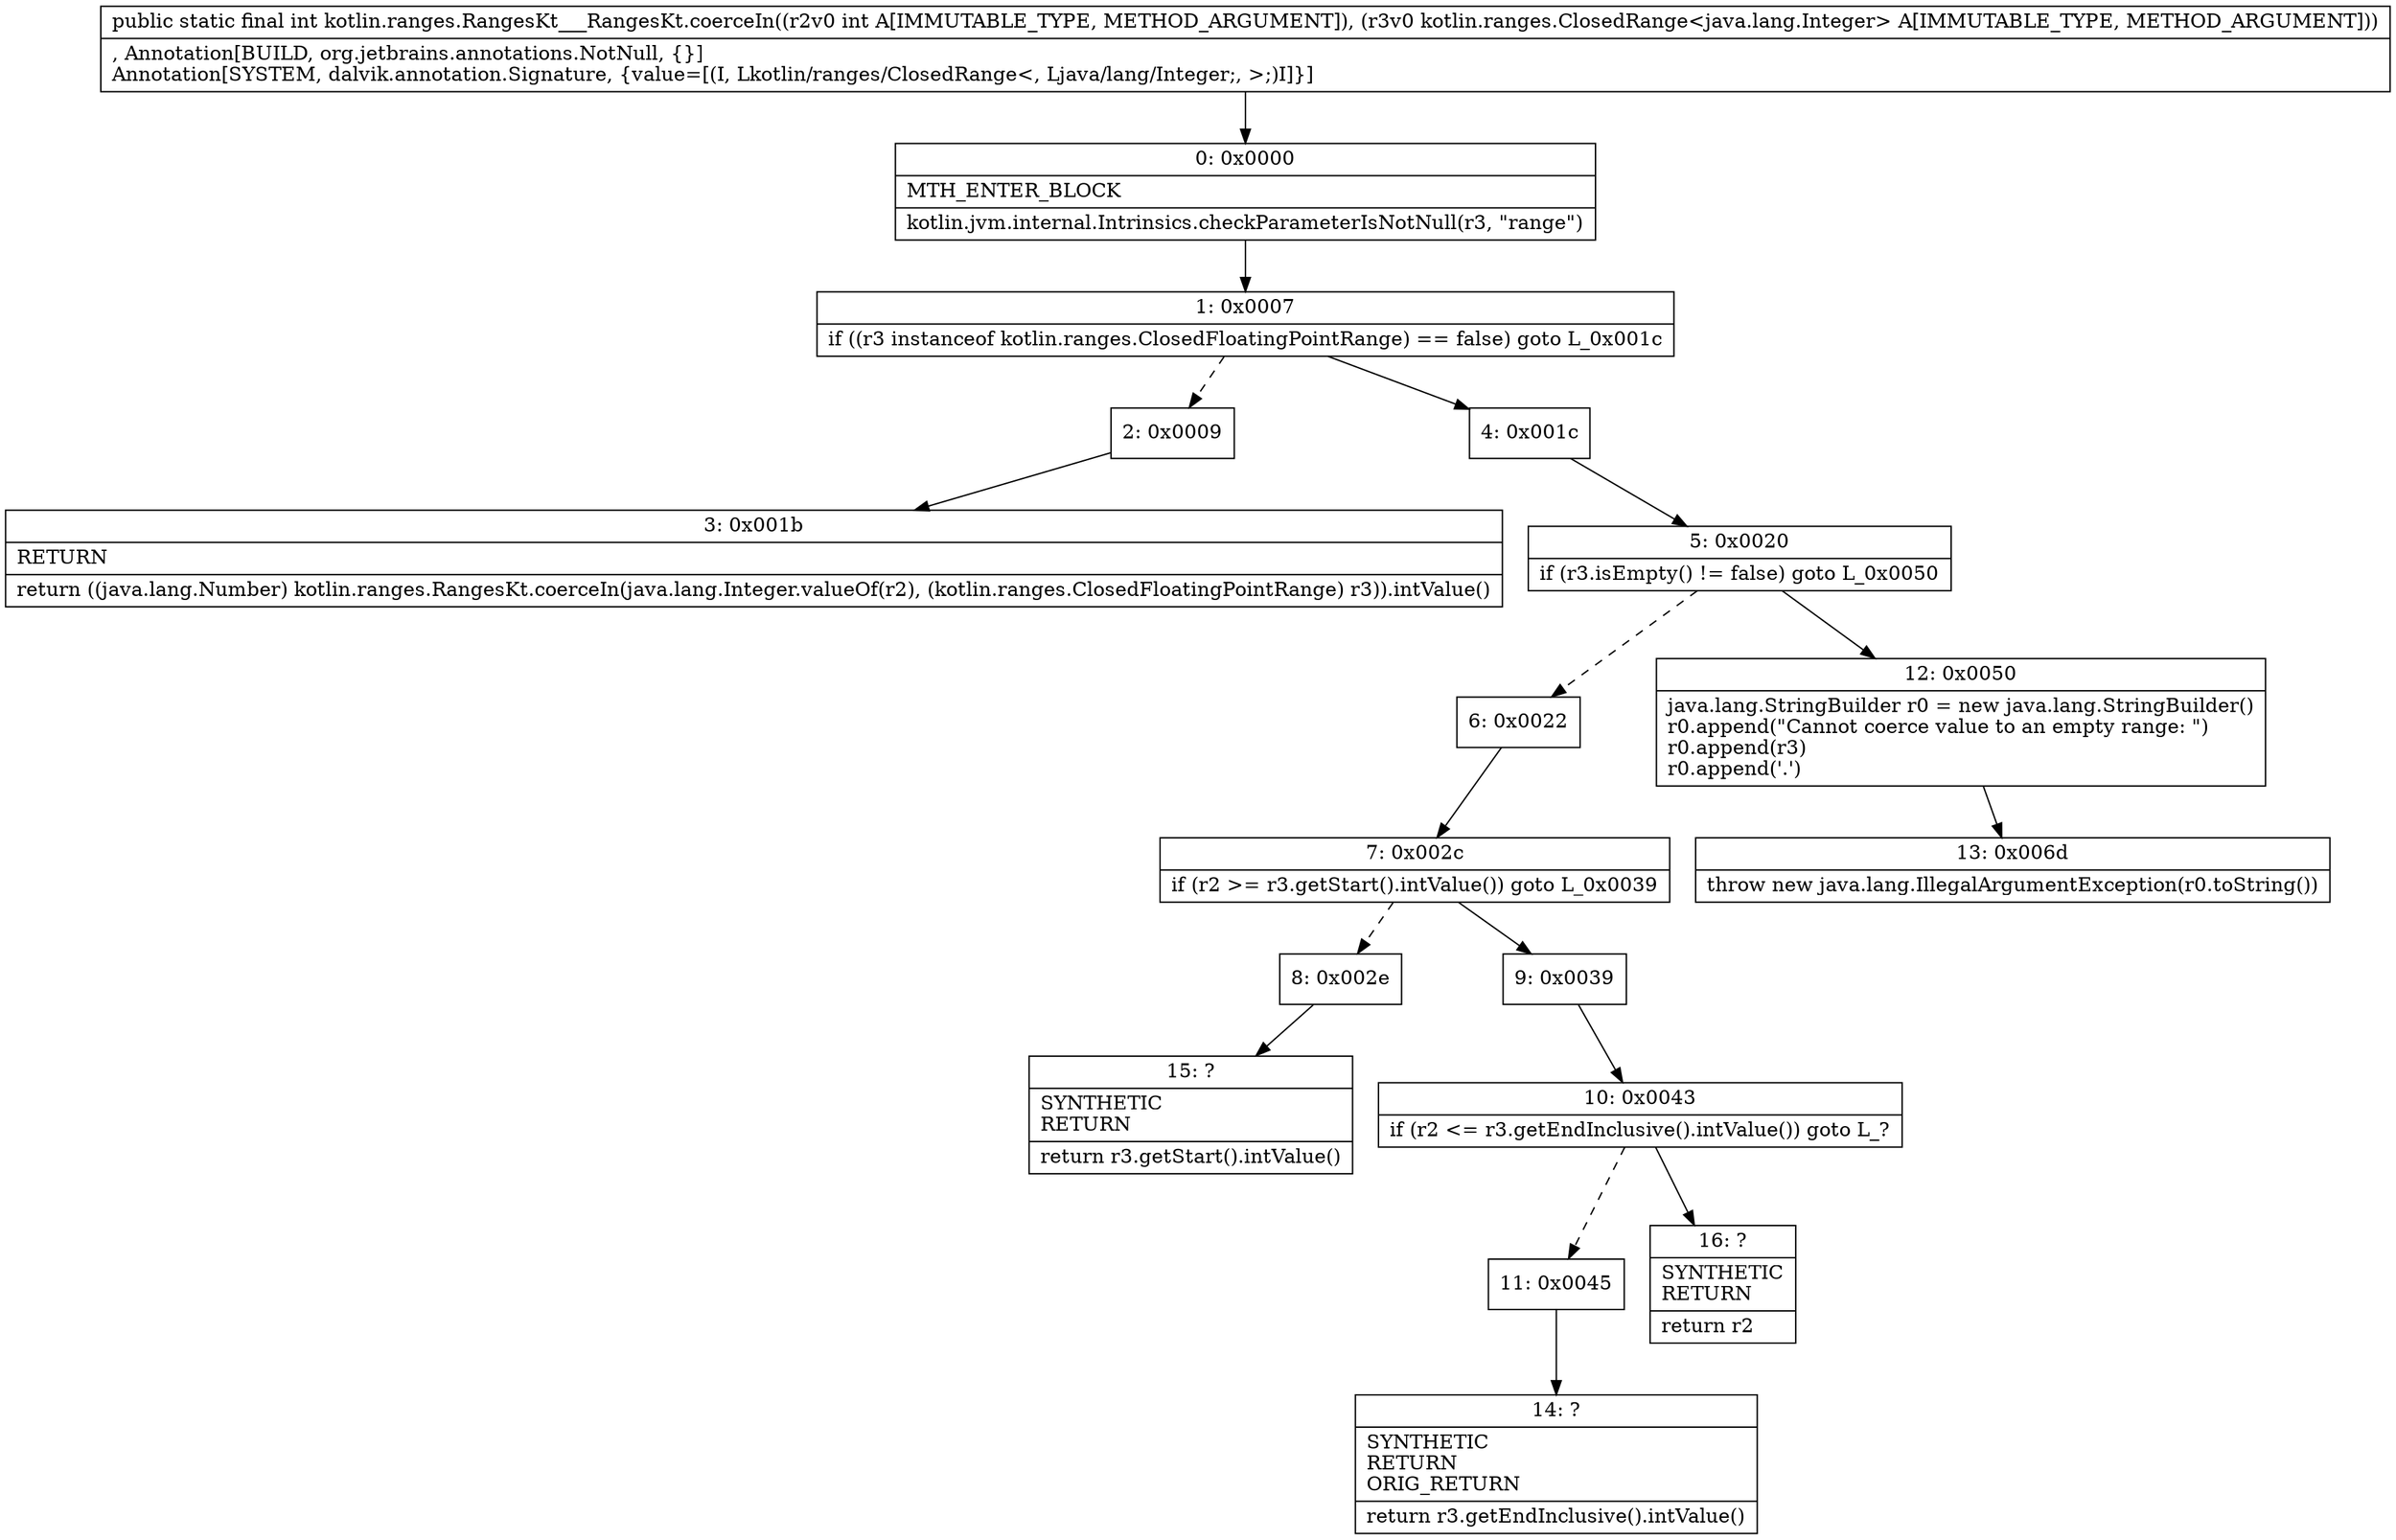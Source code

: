 digraph "CFG forkotlin.ranges.RangesKt___RangesKt.coerceIn(ILkotlin\/ranges\/ClosedRange;)I" {
Node_0 [shape=record,label="{0\:\ 0x0000|MTH_ENTER_BLOCK\l|kotlin.jvm.internal.Intrinsics.checkParameterIsNotNull(r3, \"range\")\l}"];
Node_1 [shape=record,label="{1\:\ 0x0007|if ((r3 instanceof kotlin.ranges.ClosedFloatingPointRange) == false) goto L_0x001c\l}"];
Node_2 [shape=record,label="{2\:\ 0x0009}"];
Node_3 [shape=record,label="{3\:\ 0x001b|RETURN\l|return ((java.lang.Number) kotlin.ranges.RangesKt.coerceIn(java.lang.Integer.valueOf(r2), (kotlin.ranges.ClosedFloatingPointRange) r3)).intValue()\l}"];
Node_4 [shape=record,label="{4\:\ 0x001c}"];
Node_5 [shape=record,label="{5\:\ 0x0020|if (r3.isEmpty() != false) goto L_0x0050\l}"];
Node_6 [shape=record,label="{6\:\ 0x0022}"];
Node_7 [shape=record,label="{7\:\ 0x002c|if (r2 \>= r3.getStart().intValue()) goto L_0x0039\l}"];
Node_8 [shape=record,label="{8\:\ 0x002e}"];
Node_9 [shape=record,label="{9\:\ 0x0039}"];
Node_10 [shape=record,label="{10\:\ 0x0043|if (r2 \<= r3.getEndInclusive().intValue()) goto L_?\l}"];
Node_11 [shape=record,label="{11\:\ 0x0045}"];
Node_12 [shape=record,label="{12\:\ 0x0050|java.lang.StringBuilder r0 = new java.lang.StringBuilder()\lr0.append(\"Cannot coerce value to an empty range: \")\lr0.append(r3)\lr0.append('.')\l}"];
Node_13 [shape=record,label="{13\:\ 0x006d|throw new java.lang.IllegalArgumentException(r0.toString())\l}"];
Node_14 [shape=record,label="{14\:\ ?|SYNTHETIC\lRETURN\lORIG_RETURN\l|return r3.getEndInclusive().intValue()\l}"];
Node_15 [shape=record,label="{15\:\ ?|SYNTHETIC\lRETURN\l|return r3.getStart().intValue()\l}"];
Node_16 [shape=record,label="{16\:\ ?|SYNTHETIC\lRETURN\l|return r2\l}"];
MethodNode[shape=record,label="{public static final int kotlin.ranges.RangesKt___RangesKt.coerceIn((r2v0 int A[IMMUTABLE_TYPE, METHOD_ARGUMENT]), (r3v0 kotlin.ranges.ClosedRange\<java.lang.Integer\> A[IMMUTABLE_TYPE, METHOD_ARGUMENT]))  | , Annotation[BUILD, org.jetbrains.annotations.NotNull, \{\}]\lAnnotation[SYSTEM, dalvik.annotation.Signature, \{value=[(I, Lkotlin\/ranges\/ClosedRange\<, Ljava\/lang\/Integer;, \>;)I]\}]\l}"];
MethodNode -> Node_0;
Node_0 -> Node_1;
Node_1 -> Node_2[style=dashed];
Node_1 -> Node_4;
Node_2 -> Node_3;
Node_4 -> Node_5;
Node_5 -> Node_6[style=dashed];
Node_5 -> Node_12;
Node_6 -> Node_7;
Node_7 -> Node_8[style=dashed];
Node_7 -> Node_9;
Node_8 -> Node_15;
Node_9 -> Node_10;
Node_10 -> Node_11[style=dashed];
Node_10 -> Node_16;
Node_11 -> Node_14;
Node_12 -> Node_13;
}

